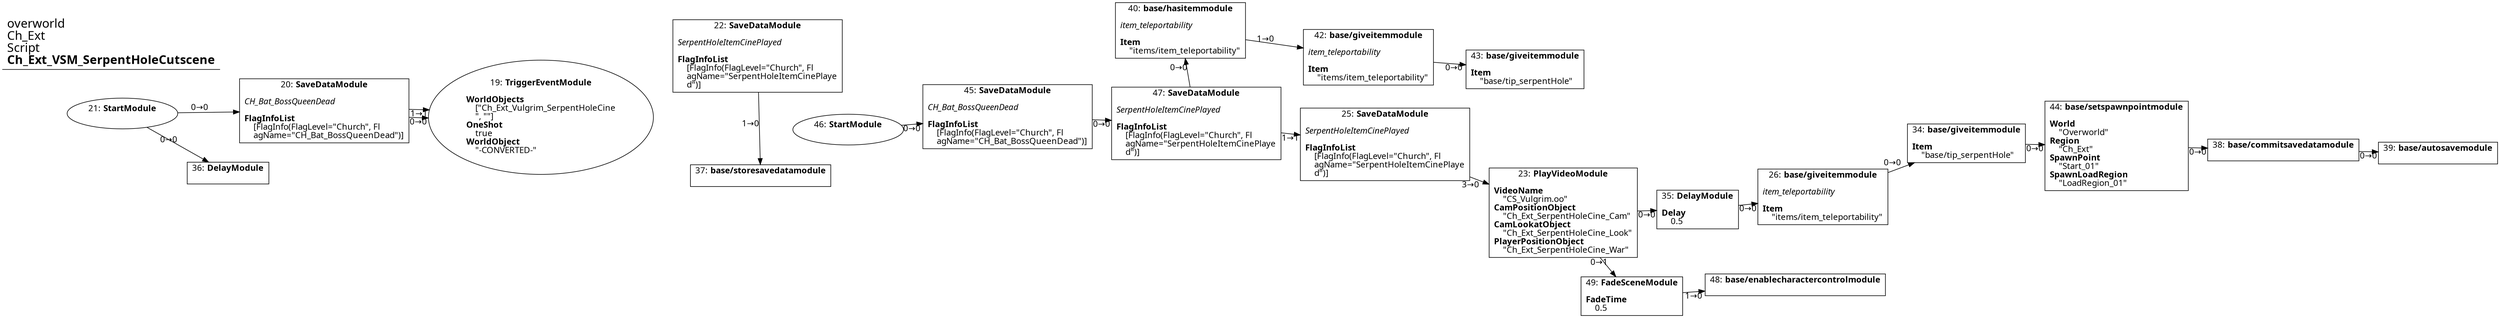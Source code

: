 digraph {
    layout = fdp;
    overlap = prism;
    sep = "+16";
    splines = spline;

    node [ shape = box ];

    graph [ fontname = "Segoe UI" ];
    node [ fontname = "Segoe UI" ];
    edge [ fontname = "Segoe UI" ];

    19 [ label = <19: <b>TriggerEventModule</b><br/><br/><b>WorldObjects</b><br align="left"/>    [&quot;Ch_Ext_Vulgrim_SerpentHoleCine<br align="left"/>    &quot;, &quot;&quot;]<br align="left"/><b>OneShot</b><br align="left"/>    true<br align="left"/><b>WorldObject</b><br align="left"/>    &quot;-CONVERTED-&quot;<br align="left"/>> ];
    19 [ shape = oval ]
    19 [ pos = "-0.777,-0.13100001!" ];

    20 [ label = <20: <b>SaveDataModule</b><br/><br/><i>CH_Bat_BossQueenDead<br align="left"/></i><br align="left"/><b>FlagInfoList</b><br align="left"/>    [FlagInfo(FlagLevel=&quot;Church&quot;, Fl<br align="left"/>    agName=&quot;CH_Bat_BossQueenDead&quot;)]<br align="left"/>> ];
    20 [ pos = "-1.021,-0.13100001!" ];
    20 -> 19 [ label = "1→1" ];
    20 -> 19 [ label = "0→0" ];

    21 [ label = <21: <b>StartModule</b><br/><br/>> ];
    21 [ shape = oval ]
    21 [ pos = "-1.3460001,-0.13100001!" ];
    21 -> 20 [ label = "0→0" ];
    21 -> 36 [ label = "0→0" ];

    22 [ label = <22: <b>SaveDataModule</b><br/><br/><i>SerpentHoleItemCinePlayed<br align="left"/></i><br align="left"/><b>FlagInfoList</b><br align="left"/>    [FlagInfo(FlagLevel=&quot;Church&quot;, Fl<br align="left"/>    agName=&quot;SerpentHoleItemCinePlaye<br align="left"/>    d&quot;)]<br align="left"/>> ];
    22 [ pos = "-0.48800004,-0.13100001!" ];
    22 -> 37 [ label = "1→0" ];

    23 [ label = <23: <b>PlayVideoModule</b><br/><br/><b>VideoName</b><br align="left"/>    &quot;CS_Vulgrim.oo&quot;<br align="left"/><b>CamPositionObject</b><br align="left"/>    &quot;Ch_Ext_SerpentHoleCine_Cam&quot;<br align="left"/><b>CamLookatObject</b><br align="left"/>    &quot;Ch_Ext_SerpentHoleCine_Look&quot;<br align="left"/><b>PlayerPositionObject</b><br align="left"/>    &quot;Ch_Ext_SerpentHoleCine_War&quot;<br align="left"/>> ];
    23 [ pos = "1.207,-0.294!" ];
    23 -> 35 [ label = "0→0" ];
    23 -> 49 [ label = "0→1" ];

    25 [ label = <25: <b>SaveDataModule</b><br/><br/><i>SerpentHoleItemCinePlayed<br align="left"/></i><br align="left"/><b>FlagInfoList</b><br align="left"/>    [FlagInfo(FlagLevel=&quot;Church&quot;, Fl<br align="left"/>    agName=&quot;SerpentHoleItemCinePlaye<br align="left"/>    d&quot;)]<br align="left"/>> ];
    25 [ pos = "1.0020001,-0.24800001!" ];
    25 -> 23 [ label = "3→0" ];

    26 [ label = <26: <b>base/giveitemmodule</b><br/><br/><i>item_teleportability<br align="left"/></i><br align="left"/><b>Item</b><br align="left"/>    &quot;items/item_teleportability&quot;<br align="left"/>> ];
    26 [ pos = "1.577,-0.294!" ];
    26 -> 34 [ label = "0→0" ];

    34 [ label = <34: <b>base/giveitemmodule</b><br/><br/><b>Item</b><br align="left"/>    &quot;base/tip_serpentHole&quot;<br align="left"/>> ];
    34 [ pos = "1.761,-0.294!" ];
    34 -> 44 [ label = "0→0" ];

    35 [ label = <35: <b>DelayModule</b><br/><br/><b>Delay</b><br align="left"/>    0.5<br align="left"/>> ];
    35 [ pos = "1.4100001,-0.294!" ];
    35 -> 26 [ label = "0→0" ];

    36 [ label = <36: <b>DelayModule</b><br/><br/>> ];
    36 [ pos = "-1.1930001,-0.25!" ];

    37 [ label = <37: <b>base/storesavedatamodule</b><br/><br/>> ];
    37 [ pos = "-0.216,-0.261!" ];

    38 [ label = <38: <b>base/commitsavedatamodule</b><br/><br/>> ];
    38 [ pos = "2.1720002,-0.294!" ];
    38 -> 39 [ label = "0→0" ];

    39 [ label = <39: <b>base/autosavemodule</b><br/><br/>> ];
    39 [ pos = "2.3960001,-0.294!" ];

    40 [ label = <40: <b>base/hasitemmodule</b><br/><br/><i>item_teleportability<br align="left"/></i><br align="left"/><b>Item</b><br align="left"/>    &quot;items/item_teleportability&quot;<br align="left"/>> ];
    40 [ pos = "0.78800005,-0.063!" ];
    40 -> 42 [ label = "1→0" ];

    42 [ label = <42: <b>base/giveitemmodule</b><br/><br/><i>item_teleportability<br align="left"/></i><br align="left"/><b>Item</b><br align="left"/>    &quot;items/item_teleportability&quot;<br align="left"/>> ];
    42 [ pos = "0.98200005,-0.086!" ];
    42 -> 43 [ label = "0→0" ];

    43 [ label = <43: <b>base/giveitemmodule</b><br/><br/><b>Item</b><br align="left"/>    &quot;base/tip_serpentHole&quot;<br align="left"/>> ];
    43 [ pos = "1.1800001,-0.086!" ];

    44 [ label = <44: <b>base/setspawnpointmodule</b><br/><br/><b>World</b><br align="left"/>    &quot;Overworld&quot;<br align="left"/><b>Region</b><br align="left"/>    &quot;Ch_Ext&quot;<br align="left"/><b>SpawnPoint</b><br align="left"/>    &quot;Start_01&quot;<br align="left"/><b>SpawnLoadRegion</b><br align="left"/>    &quot;LoadRegion_01&quot;<br align="left"/>> ];
    44 [ pos = "1.9460001,-0.294!" ];
    44 -> 38 [ label = "0→0" ];

    45 [ label = <45: <b>SaveDataModule</b><br/><br/><i>CH_Bat_BossQueenDead<br align="left"/></i><br align="left"/><b>FlagInfoList</b><br align="left"/>    [FlagInfo(FlagLevel=&quot;Church&quot;, Fl<br align="left"/>    agName=&quot;CH_Bat_BossQueenDead&quot;)]<br align="left"/>> ];
    45 [ pos = "0.33100003,-0.19500001!" ];
    45 -> 47 [ label = "0→0" ];

    46 [ label = <46: <b>StartModule</b><br/><br/>> ];
    46 [ shape = oval ]
    46 [ pos = "0.14,-0.19500001!" ];
    46 -> 45 [ label = "0→0" ];

    47 [ label = <47: <b>SaveDataModule</b><br/><br/><i>SerpentHoleItemCinePlayed<br align="left"/></i><br align="left"/><b>FlagInfoList</b><br align="left"/>    [FlagInfo(FlagLevel=&quot;Church&quot;, Fl<br align="left"/>    agName=&quot;SerpentHoleItemCinePlaye<br align="left"/>    d&quot;)]<br align="left"/>> ];
    47 [ pos = "0.54800004,-0.19500001!" ];
    47 -> 25 [ label = "1→1" ];
    47 -> 40 [ label = "0→0" ];

    48 [ label = <48: <b>base/enablecharactercontrolmodule</b><br/><br/>> ];
    48 [ pos = "1.649,-0.503!" ];

    49 [ label = <49: <b>FadeSceneModule</b><br/><br/><b>FadeTime</b><br align="left"/>    0.5<br align="left"/>> ];
    49 [ pos = "1.4130001,-0.48000002!" ];
    49 -> 48 [ label = "1→0" ];

    title [ pos = "-1.3470001,-0.062000003!" ];
    title [ shape = underline ];
    title [ label = <<font point-size="20">overworld<br align="left"/>Ch_Ext<br align="left"/>Script<br align="left"/><b>Ch_Ext_VSM_SerpentHoleCutscene</b><br align="left"/></font>> ];
}
